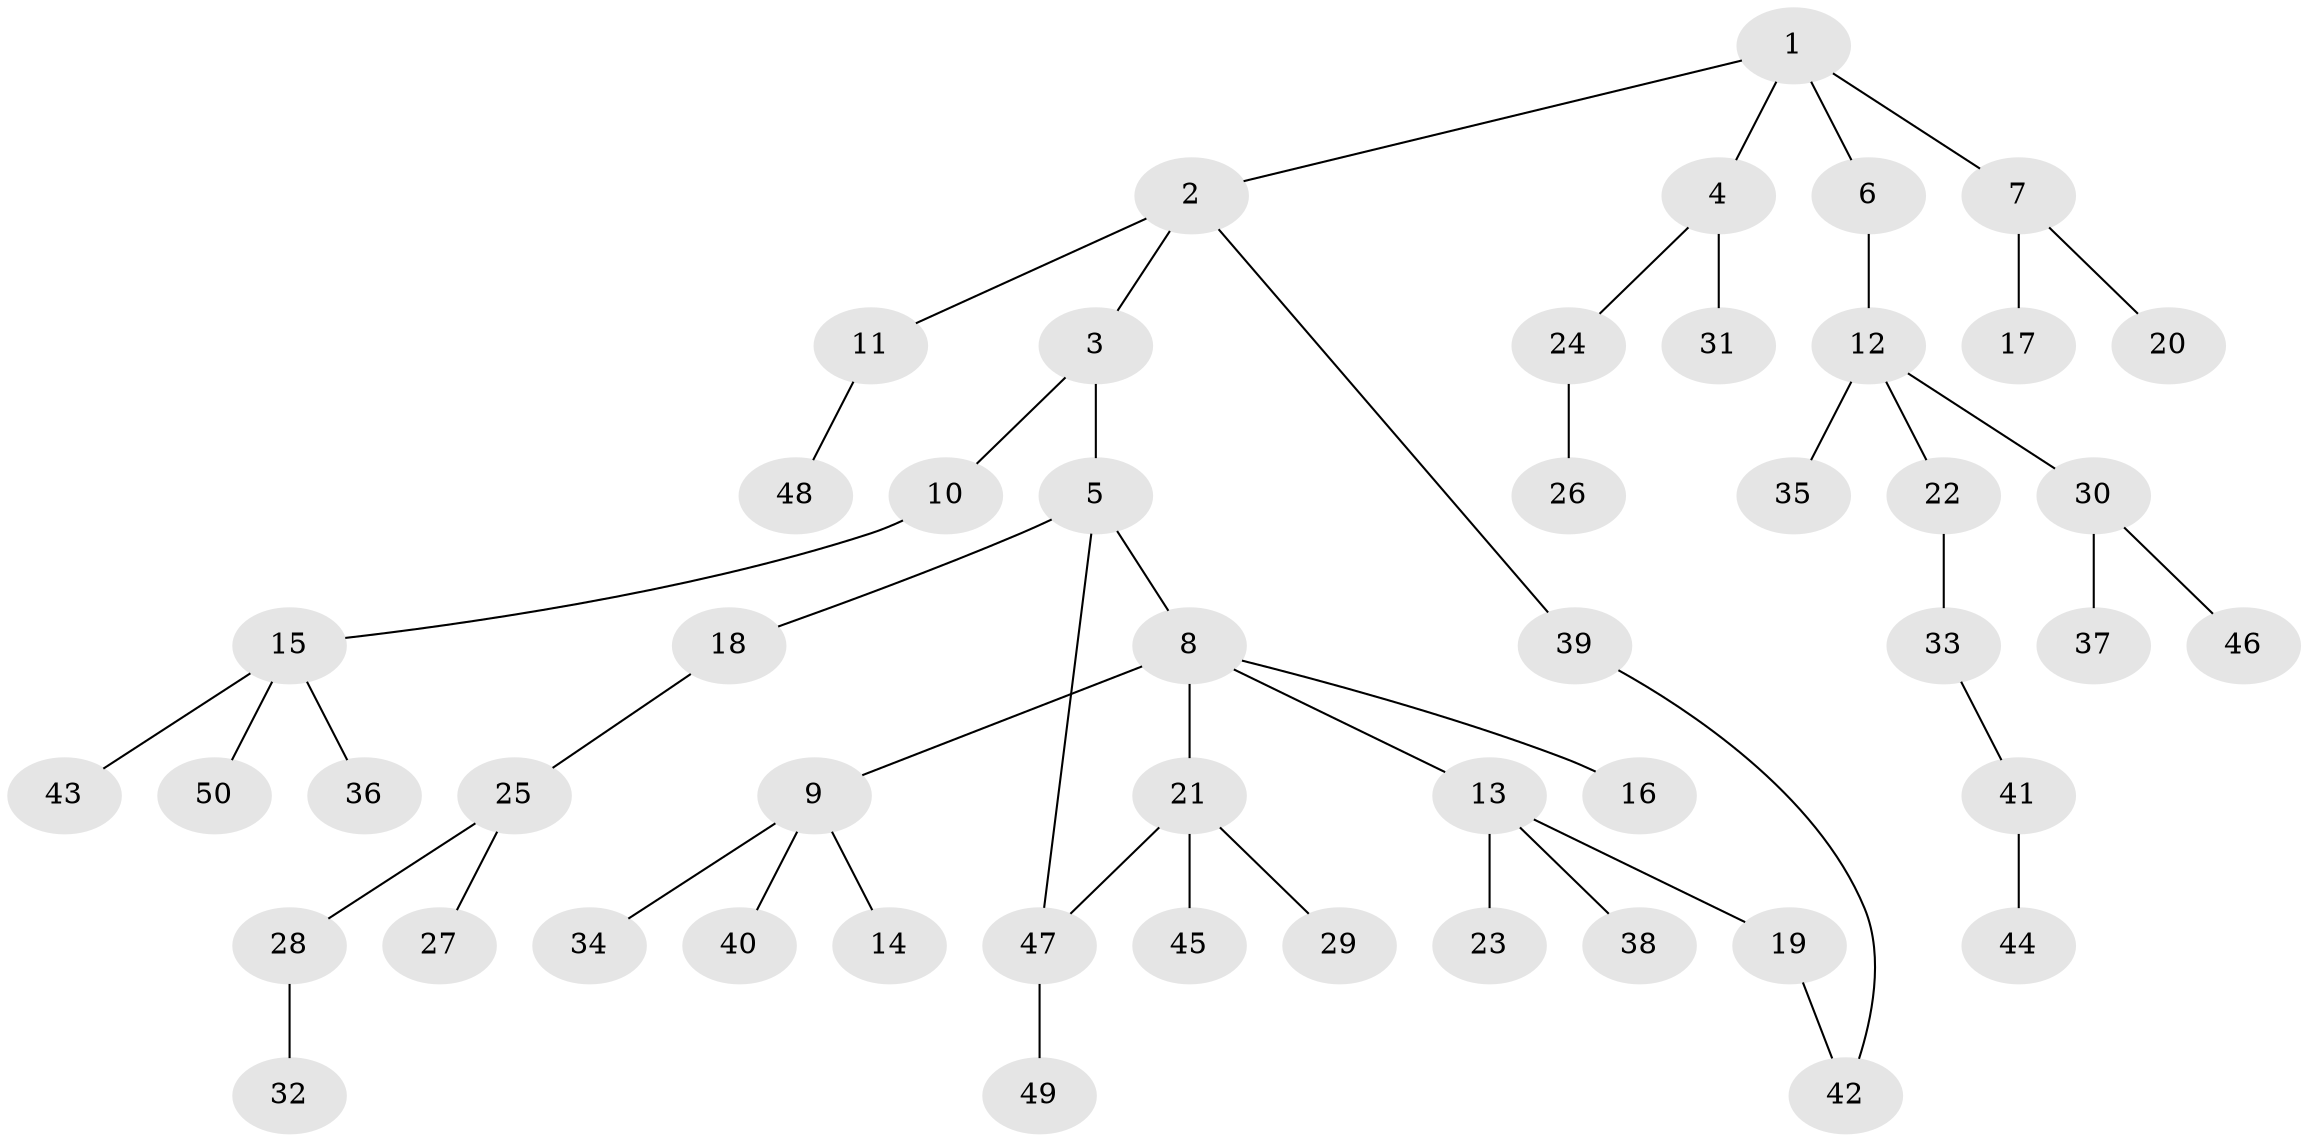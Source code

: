 // original degree distribution, {4: 0.08536585365853659, 3: 0.10975609756097561, 5: 0.06097560975609756, 2: 0.24390243902439024, 6: 0.012195121951219513, 1: 0.4878048780487805}
// Generated by graph-tools (version 1.1) at 2025/48/03/04/25 22:48:49]
// undirected, 50 vertices, 51 edges
graph export_dot {
  node [color=gray90,style=filled];
  1;
  2;
  3;
  4;
  5;
  6;
  7;
  8;
  9;
  10;
  11;
  12;
  13;
  14;
  15;
  16;
  17;
  18;
  19;
  20;
  21;
  22;
  23;
  24;
  25;
  26;
  27;
  28;
  29;
  30;
  31;
  32;
  33;
  34;
  35;
  36;
  37;
  38;
  39;
  40;
  41;
  42;
  43;
  44;
  45;
  46;
  47;
  48;
  49;
  50;
  1 -- 2 [weight=1.0];
  1 -- 4 [weight=1.0];
  1 -- 6 [weight=1.0];
  1 -- 7 [weight=1.0];
  2 -- 3 [weight=1.0];
  2 -- 11 [weight=1.0];
  2 -- 39 [weight=1.0];
  3 -- 5 [weight=1.0];
  3 -- 10 [weight=1.0];
  4 -- 24 [weight=1.0];
  4 -- 31 [weight=1.0];
  5 -- 8 [weight=1.0];
  5 -- 18 [weight=1.0];
  5 -- 47 [weight=1.0];
  6 -- 12 [weight=1.0];
  7 -- 17 [weight=3.0];
  7 -- 20 [weight=1.0];
  8 -- 9 [weight=1.0];
  8 -- 13 [weight=1.0];
  8 -- 16 [weight=1.0];
  8 -- 21 [weight=1.0];
  9 -- 14 [weight=1.0];
  9 -- 34 [weight=1.0];
  9 -- 40 [weight=1.0];
  10 -- 15 [weight=1.0];
  11 -- 48 [weight=1.0];
  12 -- 22 [weight=1.0];
  12 -- 30 [weight=1.0];
  12 -- 35 [weight=1.0];
  13 -- 19 [weight=1.0];
  13 -- 23 [weight=1.0];
  13 -- 38 [weight=1.0];
  15 -- 36 [weight=1.0];
  15 -- 43 [weight=1.0];
  15 -- 50 [weight=1.0];
  18 -- 25 [weight=1.0];
  19 -- 42 [weight=1.0];
  21 -- 29 [weight=1.0];
  21 -- 45 [weight=1.0];
  21 -- 47 [weight=1.0];
  22 -- 33 [weight=1.0];
  24 -- 26 [weight=1.0];
  25 -- 27 [weight=1.0];
  25 -- 28 [weight=1.0];
  28 -- 32 [weight=3.0];
  30 -- 37 [weight=1.0];
  30 -- 46 [weight=1.0];
  33 -- 41 [weight=1.0];
  39 -- 42 [weight=1.0];
  41 -- 44 [weight=1.0];
  47 -- 49 [weight=1.0];
}
